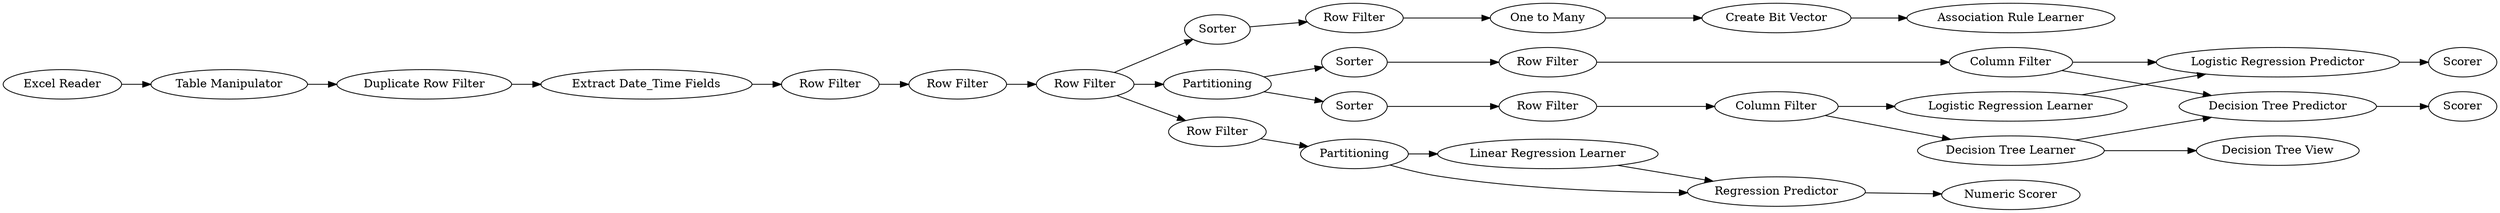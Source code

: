 digraph {
	10 [label="Excel Reader"]
	37 [label="Extract Date_Time Fields"]
	44 [label="Duplicate Row Filter"]
	54 [label="Table Manipulator"]
	72 [label="Association Rule Learner"]
	74 [label="Create Bit Vector"]
	79 [label="One to Many"]
	120 [label=Sorter]
	121 [label="Row Filter"]
	152 [label=Partitioning]
	153 [label=Sorter]
	154 [label=Sorter]
	155 [label="Row Filter"]
	156 [label="Row Filter"]
	157 [label="Column Filter"]
	158 [label="Column Filter"]
	159 [label="Logistic Regression Learner"]
	160 [label="Logistic Regression Predictor"]
	161 [label=Scorer]
	162 [label="Decision Tree Learner"]
	163 [label="Decision Tree View"]
	164 [label="Decision Tree Predictor"]
	165 [label=Scorer]
	166 [label="Row Filter"]
	167 [label="Row Filter"]
	168 [label="Linear Regression Learner"]
	169 [label="Numeric Scorer"]
	170 [label="Regression Predictor"]
	171 [label="Row Filter"]
	172 [label=Partitioning]
	173 [label="Row Filter"]
	10 -> 54
	37 -> 173
	44 -> 37
	54 -> 44
	74 -> 72
	79 -> 74
	120 -> 121
	121 -> 79
	152 -> 153
	152 -> 154
	153 -> 155
	154 -> 156
	155 -> 157
	156 -> 158
	157 -> 159
	157 -> 162
	158 -> 164
	158 -> 160
	159 -> 160
	160 -> 161
	162 -> 163
	162 -> 164
	164 -> 165
	166 -> 167
	167 -> 171
	167 -> 120
	167 -> 152
	168 -> 170
	170 -> 169
	171 -> 172
	172 -> 168
	172 -> 170
	173 -> 166
	rankdir=LR
}
